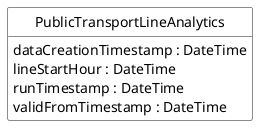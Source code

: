 @startuml
hide circle
hide methods
hide stereotype
show <<Enumeration>> stereotype
skinparam class {
   BackgroundColor<<Enumeration>> #E6F5F7
   BackgroundColor<<Ref>> #FFFFE0
   BackgroundColor<<Pivot>> #FFFFFFF
   BackgroundColor<<SimpleType>> #E2F0DA
   BackgroundColor #FCF2E3
}

class PublicTransportLineAnalytics <<Pivot>> {
    dataCreationTimestamp : DateTime
    lineStartHour : DateTime
    runTimestamp : DateTime
    validFromTimestamp : DateTime
}


@enduml